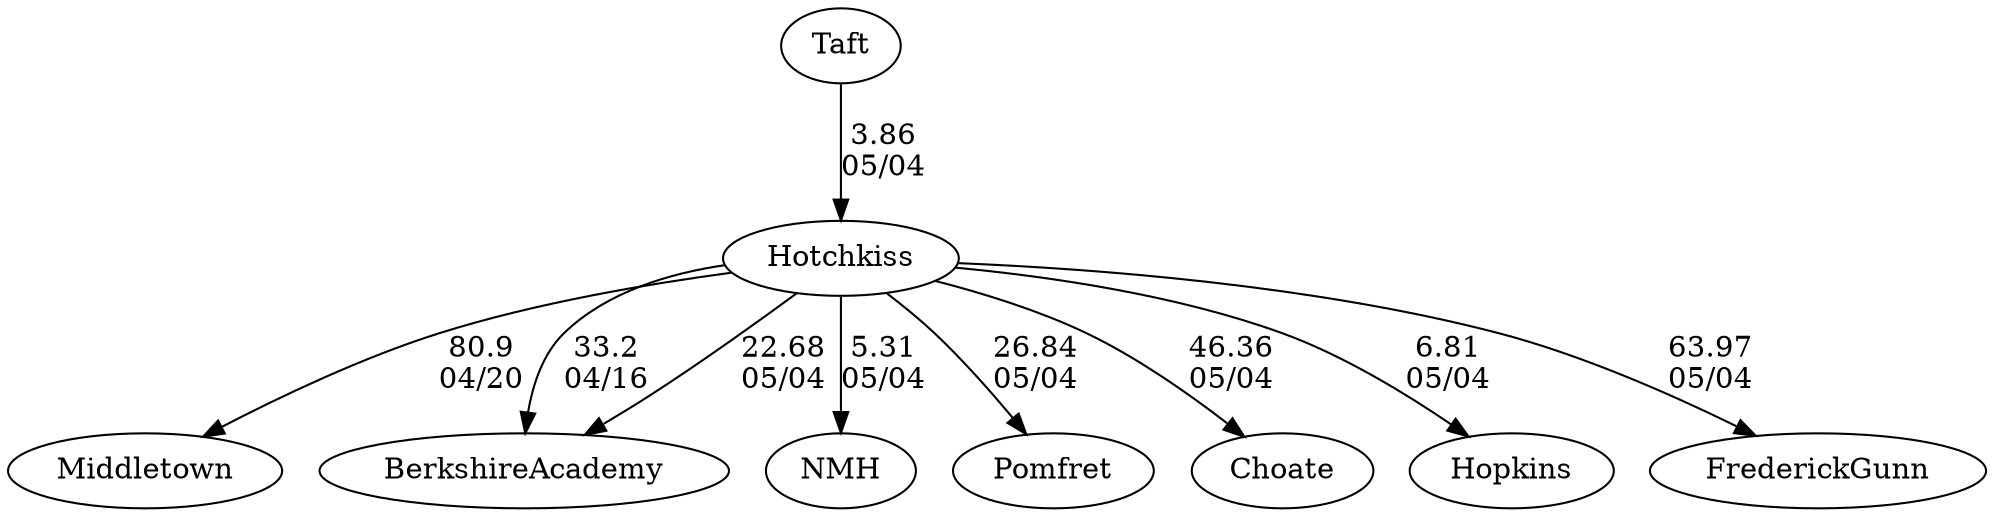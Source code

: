 digraph boys3foursHotchkiss {Middletown [URL="boys3foursHotchkissMiddletown.html"];Hotchkiss [URL="boys3foursHotchkissHotchkiss.html"];BerkshireAcademy [URL="boys3foursHotchkissBerkshireAcademy.html"];NMH [URL="boys3foursHotchkissNMH.html"];Taft [URL="boys3foursHotchkissTaft.html"];Pomfret [URL="boys3foursHotchkissPomfret.html"];Choate [URL="boys3foursHotchkissChoate.html"];Hopkins [URL="boys3foursHotchkissHopkins.html"];FrederickGunn [URL="boys3foursHotchkissFrederickGunn.html"];Hotchkiss -> Middletown[label="80.9
04/20", weight="20", tooltip="NEIRA Boys & Girls Fours,Notre Dame Invite #1: Notre Dame vs. Hotchkiss vs. Middletown vs. Greenwich Country Day School			
Distance: 1500m Conditions: All races into an outgoing head current on the river. Light cross/ tail wind for all races. G1 and B1 had small chop starting to build. Comments: Great Racing by all today!
None", URL="https://www.row2k.com/results/resultspage.cfm?UID=0B5A12BEAF8945DD81EB9EFB206E62F1&cat=5", random="random"]; 
Hotchkiss -> BerkshireAcademy[label="33.2
04/16", weight="67", tooltip="NEIRA Boys & Girls Fours,Berkshire School vs. Hotchkiss			
Distance: 1500 M Conditions: Chilly and cloudy with variable cross headwinds building over the afternoon; strongest in the middle 500. Generally flat water with some slight chop in middle 500. Comments: Order of racing: G3-B4-G2-B3-G1-B2-G4-B1. Berkshire hotseated between G3 and G4. Great to be able to welcome our neighbors to the world of fours racing.
None", URL="https://www.row2k.com/results/resultspage.cfm?UID=146036DC0D57AEEFDD13651887C3B194&cat=5", random="random"]; 
Taft -> Hotchkiss[label="3.86
05/04", weight="97", tooltip="Founder's Day Regatta			
", URL="", random="random"]; 
Hotchkiss -> NMH[label="5.31
05/04", weight="95", tooltip="Founder's Day Regatta			
", URL="", random="random"]; 
Hotchkiss -> BerkshireAcademy[label="22.68
05/04", weight="78", tooltip="Founder's Day Regatta			
", URL="", random="random"]; 
Hotchkiss -> Pomfret[label="26.84
05/04", weight="74", tooltip="Founder's Day Regatta			
", URL="", random="random"]; 
Hotchkiss -> Hopkins[label="6.81
05/04", weight="94", tooltip="Founder's Day Regatta			
", URL="", random="random"]; 
Hotchkiss -> Choate[label="46.36
05/04", weight="54", tooltip="Founder's Day Regatta			
", URL="", random="random"]; 
Hotchkiss -> FrederickGunn[label="63.97
05/04", weight="37", tooltip="Founder's Day Regatta			
", URL="", random="random"]}